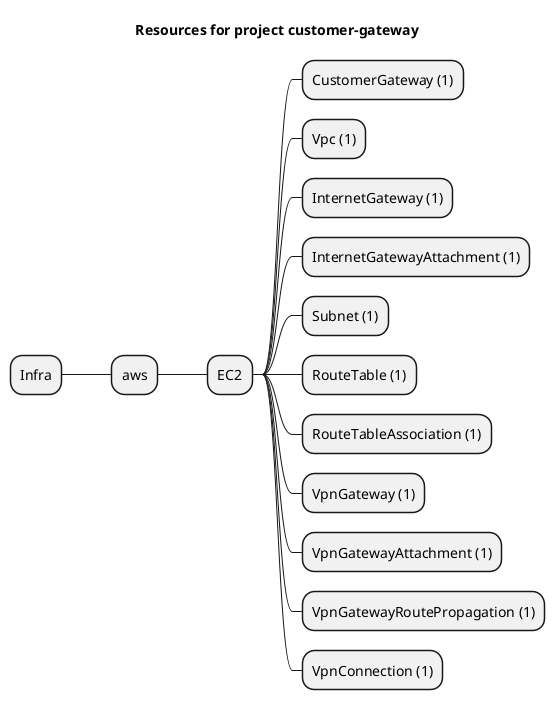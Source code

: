 @startmindmap
title Resources for project customer-gateway
skinparam monochrome true
+ Infra
++ aws
+++ EC2
++++ CustomerGateway (1)
++++ Vpc (1)
++++ InternetGateway (1)
++++ InternetGatewayAttachment (1)
++++ Subnet (1)
++++ RouteTable (1)
++++ RouteTableAssociation (1)
++++ VpnGateway (1)
++++ VpnGatewayAttachment (1)
++++ VpnGatewayRoutePropagation (1)
++++ VpnConnection (1)
@endmindmap